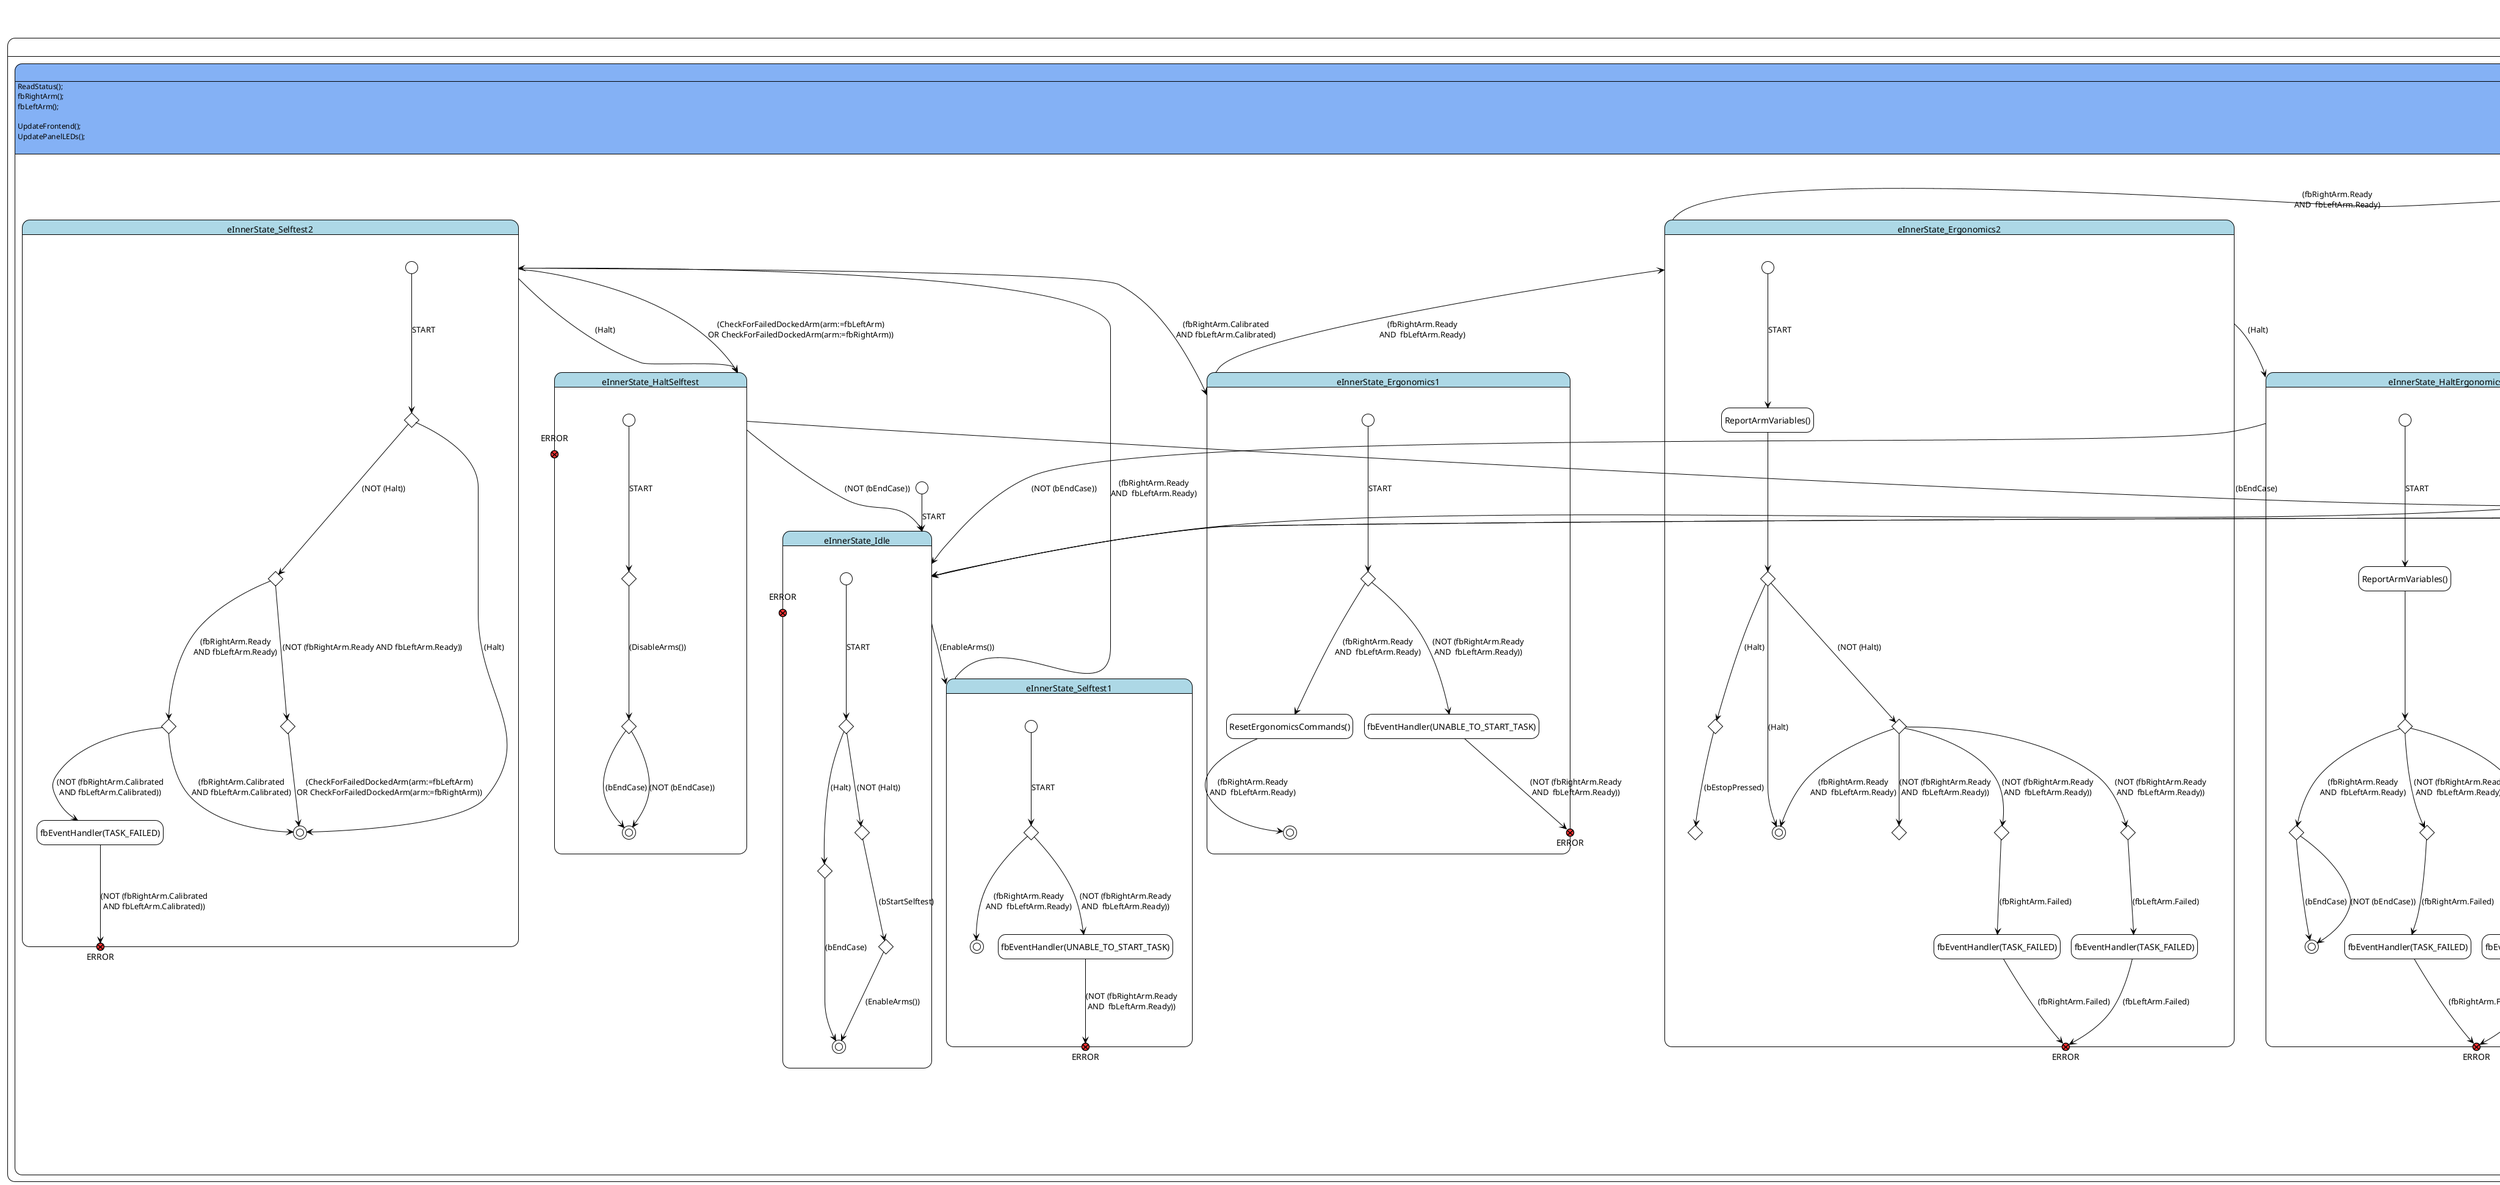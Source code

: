 @startuml State Diagram

!theme plain
'skin rose
'left to right direction
hide empty description
'!theme reddress-lightgreen
title FB_ModeHandler State Diagram



state FB_ModeHandler{

state eInnerState #84b1f5 {
	[*] --> eInnerState_Idle : START
	state eInnerState_Idle #lightblue {
state "ERROR" as eInnerState_Idle_ERROR <<exitPoint>> #ff3333
	state eInnerState_Idle_Node_0 <<choice>>
	[*] ---> eInnerState_Idle_Node_0 : START
		state eInnerState_Idle_Node_1 <<choice>>
	eInnerState_Idle_Node_1 ---> [*] : (bEndCase)
		state eInnerState_Idle_Node_2 <<choice>>
			state eInnerState_Idle_Node_3 <<choice>>
	eInnerState_Idle_Node_3 ---> [*] : (EnableArms())
	}
	state eInnerState_Selftest1 #lightblue {
state "ERROR" as eInnerState_Selftest1_ERROR <<exitPoint>> #ff3333
	state eInnerState_Selftest1_Node_0 <<choice>>
	[*] ---> eInnerState_Selftest1_Node_0 : START
	eInnerState_Selftest1_Node_0 ---> [*] : (fbRightArm.Ready\nAND  fbLeftArm.Ready)
	state "fbEventHandler(UNABLE_TO_START_TASK)" as eInnerState_Selftest1_Node_1 
	}
	state eInnerState_Selftest2 #lightblue {
state "ERROR" as eInnerState_Selftest2_ERROR <<exitPoint>> #ff3333
	state eInnerState_Selftest2_Node_0 <<choice>>
	[*] ---> eInnerState_Selftest2_Node_0 : START
	eInnerState_Selftest2_Node_0 ---> [*] : (Halt)
		state eInnerState_Selftest2_Node_1 <<choice>>
			state eInnerState_Selftest2_Node_2 <<choice>>
	eInnerState_Selftest2_Node_2 ---> [*] : (fbRightArm.Calibrated\nAND fbLeftArm.Calibrated)
			state "fbEventHandler(TASK_FAILED)" as eInnerState_Selftest2_Node_3 
		state eInnerState_Selftest2_Node_4 <<choice>>
	eInnerState_Selftest2_Node_4 ---> [*] : (CheckForFailedDockedArm(arm:=fbLeftArm)\nOR CheckForFailedDockedArm(arm:=fbRightArm))
	}
	state eInnerState_HaltSelftest #lightblue {
state "ERROR" as eInnerState_HaltSelftest_ERROR <<exitPoint>> #ff3333
	state eInnerState_HaltSelftest_Node_0 <<choice>>
	[*] ---> eInnerState_HaltSelftest_Node_0 : START
		state eInnerState_HaltSelftest_Node_1 <<choice>>
	eInnerState_HaltSelftest_Node_1 ---> [*] : (bEndCase)
	eInnerState_HaltSelftest_Node_1 ---> [*] : (NOT (bEndCase))
	}
	state eInnerState_Ergonomics1 #lightblue {
state "ERROR" as eInnerState_Ergonomics1_ERROR <<exitPoint>> #ff3333
	state eInnerState_Ergonomics1_Node_0 <<choice>>
	[*] ---> eInnerState_Ergonomics1_Node_0 : START
	state "ResetErgonomicsCommands()" as eInnerState_Ergonomics1_Node_1 
	eInnerState_Ergonomics1_Node_1 ---> [*] : (fbRightArm.Ready\nAND  fbLeftArm.Ready)
	state "fbEventHandler(UNABLE_TO_START_TASK)" as eInnerState_Ergonomics1_Node_2 
	}
	state eInnerState_Ergonomics2 #lightblue {
state "ERROR" as eInnerState_Ergonomics2_ERROR <<exitPoint>> #ff3333
	state "ReportArmVariables()" as eInnerState_Ergonomics2_Node_0 
	[*] ---> eInnerState_Ergonomics2_Node_0 : START
		state eInnerState_Ergonomics2_Node_1 <<choice>>
			state eInnerState_Ergonomics2_Node_2 <<choice>>
				state eInnerState_Ergonomics2_Node_3 <<choice>>
	eInnerState_Ergonomics2_Node_1 ---> [*] : (Halt)
			state eInnerState_Ergonomics2_Node_4 <<choice>>
	eInnerState_Ergonomics2_Node_4 ---> [*] : (fbRightArm.Ready\nAND  fbLeftArm.Ready)
				state eInnerState_Ergonomics2_Node_5 <<choice>>
				state eInnerState_Ergonomics2_Node_6 <<choice>>
				state "fbEventHandler(TASK_FAILED)" as eInnerState_Ergonomics2_Node_7 
				state eInnerState_Ergonomics2_Node_8 <<choice>>
				state "fbEventHandler(TASK_FAILED)" as eInnerState_Ergonomics2_Node_9 
	}
	state eInnerState_HaltErgonomics #lightblue {
state "ERROR" as eInnerState_HaltErgonomics_ERROR <<exitPoint>> #ff3333
	state "ReportArmVariables()" as eInnerState_HaltErgonomics_Node_0 
	[*] ---> eInnerState_HaltErgonomics_Node_0 : START
		state eInnerState_HaltErgonomics_Node_1 <<choice>>
			state eInnerState_HaltErgonomics_Node_2 <<choice>>
	eInnerState_HaltErgonomics_Node_2 ---> [*] : (bEndCase)
	eInnerState_HaltErgonomics_Node_2 ---> [*] : (NOT (bEndCase))
			state eInnerState_HaltErgonomics_Node_3 <<choice>>
			state "fbEventHandler(TASK_FAILED)" as eInnerState_HaltErgonomics_Node_4 
			state eInnerState_HaltErgonomics_Node_5 <<choice>>
			state "fbEventHandler(TASK_FAILED)" as eInnerState_HaltErgonomics_Node_6 
	}
	state eInnerState_Teleoperation1 #lightblue {
state "ERROR" as eInnerState_Teleoperation1_ERROR <<exitPoint>> #ff3333
	state "ReportArmVariables()" as eInnerState_Teleoperation1_Node_0 
	[*] ---> eInnerState_Teleoperation1_Node_0 : START
		state eInnerState_Teleoperation1_Node_1 <<choice>>
	eInnerState_Teleoperation1_Node_1 ---> [*] : (Halt)
		state eInnerState_Teleoperation1_Node_2 <<choice>>
			state eInnerState_Teleoperation1_Node_3 <<choice>>
				state eInnerState_Teleoperation1_Node_4 <<choice>>
	eInnerState_Teleoperation1_Node_4 ---> [*] : (fbRightArm.Docked\nAND fbLeftArm.Docked)
			state "fbEventHandler(UNABLE_TO_START_TASK)" as eInnerState_Teleoperation1_Node_5 
		state "fbEventHandler(UNABLE_TO_START_TASK)" as eInnerState_Teleoperation1_Node_6 
	}
	state eInnerState_Teleoperation2 #lightblue {
state "ERROR" as eInnerState_Teleoperation2_ERROR <<exitPoint>> #ff3333
	state "ReportArmVariables()" as eInnerState_Teleoperation2_Node_0 
	[*] ---> eInnerState_Teleoperation2_Node_0 : START
		state eInnerState_Teleoperation2_Node_1 <<choice>>
	eInnerState_Teleoperation2_Node_1 ---> [*] : (Halt)
		state eInnerState_Teleoperation2_Node_2 <<choice>>
	eInnerState_Teleoperation2_Node_2 ---> [*] : (NOT fbRightArm.Docked\nOR NOT fbLeftArm.Docked)
	}
	state eInnerState_Teleoperation3 #lightblue {
state "ERROR" as eInnerState_Teleoperation3_ERROR <<exitPoint>> #ff3333
	state "ReportArmVariables()" as eInnerState_Teleoperation3_Node_0 
	[*] ---> eInnerState_Teleoperation3_Node_0 : START
		state eInnerState_Teleoperation3_Node_1 <<choice>>
	eInnerState_Teleoperation3_Node_1 ---> [*] : (Halt)
		state eInnerState_Teleoperation3_Node_2 <<choice>>
		state "ResetTeleopCommands()" as eInnerState_Teleoperation3_Node_3 
	eInnerState_Teleoperation3_Node_3 ---> [*] : (fbRightArm.Docked\nAND fbLeftArm.Docked)
	}
	state eInnerState_TeleopSetup #lightblue {
state "ERROR" as eInnerState_TeleopSetup_ERROR <<exitPoint>> #ff3333
	state "ReportArmVariables()" as eInnerState_TeleopSetup_Node_0 
	[*] ---> eInnerState_TeleopSetup_Node_0 : START
		state eInnerState_TeleopSetup_Node_1 <<choice>>
	eInnerState_TeleopSetup_Node_1 ---> [*] : (Halt)
			state eInnerState_TeleopSetup_Node_2 <<choice>>
	eInnerState_TeleopSetup_Node_2 ---> [*] : (fbRightArm.Ready\nAND  fbLeftArm.Ready)
				state eInnerState_TeleopSetup_Node_3 <<choice>>
				state "fbEventHandler(TASK_FAILED)" as eInnerState_TeleopSetup_Node_4 
				state eInnerState_TeleopSetup_Node_5 <<choice>>
				state "fbEventHandler(TASK_FAILED)" as eInnerState_TeleopSetup_Node_6 
				state eInnerState_TeleopSetup_Node_7 <<choice>>
					state eInnerState_TeleopSetup_Node_8 <<choice>>
	eInnerState_TeleopSetup_Node_8 ---> [*] : (NOT (fbRightArm.Docked\nAND fbLeftArm.Docked))
	}
	state eInnerState_TeleopActive #lightblue {
state "ERROR" as eInnerState_TeleopActive_ERROR <<exitPoint>> #ff3333
	state "ReportArmVariables()" as eInnerState_TeleopActive_Node_0 
	[*] ---> eInnerState_TeleopActive_Node_0 : START
		state eInnerState_TeleopActive_Node_1 <<choice>>
			state eInnerState_TeleopActive_Node_2 <<choice>>
	eInnerState_TeleopActive_Node_2 ---> [*] : (fbRightArm.Docked\nAND fbLeftArm.Docked)
			state eInnerState_TeleopActive_Node_3 <<choice>>
			state "fbEventHandler(TASK_FAILED)" as eInnerState_TeleopActive_Node_4 
			state eInnerState_TeleopActive_Node_5 <<choice>>
			state "fbEventHandler(TASK_FAILED)" as eInnerState_TeleopActive_Node_6 
			state eInnerState_TeleopActive_Node_7 <<choice>>
				state eInnerState_TeleopActive_Node_8 <<choice>>
	eInnerState_TeleopActive_Node_8 ---> [*] : (fbRightArm.Docked\nAND fbLeftArm.Docked)
					state eInnerState_TeleopActive_Node_9 <<choice>>
	eInnerState_TeleopActive_Node_9 ---> [*] : (fbRightArm.ErrorNeedToDock\nOR fbLeftArm.ErrorNeedToDock)
	}
	state eInnerState_HaltTeleoperation #lightblue {
state "ERROR" as eInnerState_HaltTeleoperation_ERROR <<exitPoint>> #ff3333
	state "ReportArmVariables()" as eInnerState_HaltTeleoperation_Node_0 
	[*] ---> eInnerState_HaltTeleoperation_Node_0 : START
		state eInnerState_HaltTeleoperation_Node_1 <<choice>>
			state eInnerState_HaltTeleoperation_Node_2 <<choice>>
				state eInnerState_HaltTeleoperation_Node_3 <<choice>>
	eInnerState_HaltTeleoperation_Node_3 ---> [*] : (bEndCase)
	eInnerState_HaltTeleoperation_Node_3 ---> [*] : (NOT (bEndCase))
				state eInnerState_HaltTeleoperation_Node_4 <<choice>>
				state "fbEventHandler(TASK_FAILED)" as eInnerState_HaltTeleoperation_Node_5 
				state eInnerState_HaltTeleoperation_Node_6 <<choice>>
				state "fbEventHandler(TASK_FAILED)" as eInnerState_HaltTeleoperation_Node_7 
				state eInnerState_HaltTeleoperation_Node_8 <<choice>>
	}
	state eInnerState_EndCase #lightblue {
state "ERROR" as eInnerState_EndCase_ERROR <<exitPoint>> #ff3333
	state "ReportArmVariables()" as eInnerState_EndCase_Node_0 
	[*] ---> eInnerState_EndCase_Node_0 : START
	state "Reset()" as eInnerState_EndCase_Node_1 
	eInnerState_EndCase_Node_1 ---> [*] : None
	}
	}
	eInnerState_Idle_Node_0 ---> eInnerState_Idle_Node_1 : (Halt)
	eInnerState_Idle ---> eInnerState_EndCase : (bEndCase)
	eInnerState_Idle_Node_0 ---> eInnerState_Idle_Node_2 : (NOT (Halt))
	eInnerState_Idle_Node_2 ---> eInnerState_Idle_Node_3 : (bStartSelftest)
	eInnerState_Idle ---> eInnerState_Selftest1 : (EnableArms())
	eInnerState_Selftest1 ---> eInnerState_Selftest2 : (fbRightArm.Ready\nAND  fbLeftArm.Ready)
	eInnerState_Selftest1_Node_0 ---> eInnerState_Selftest1_Node_1 : (NOT (fbRightArm.Ready\nAND  fbLeftArm.Ready))
	eInnerState_Selftest1_Node_1 ---> eInnerState_Selftest1_ERROR : (NOT (fbRightArm.Ready\nAND  fbLeftArm.Ready))
	eInnerState_Selftest2 ---> eInnerState_HaltSelftest : (Halt)
	eInnerState_Selftest2_Node_0 ---> eInnerState_Selftest2_Node_1 : (NOT (Halt))
	eInnerState_Selftest2_Node_1 ---> eInnerState_Selftest2_Node_2 : (fbRightArm.Ready\nAND fbLeftArm.Ready)
	eInnerState_Selftest2 ---> eInnerState_Ergonomics1 : (fbRightArm.Calibrated\nAND fbLeftArm.Calibrated)
	eInnerState_Selftest2_Node_2 ---> eInnerState_Selftest2_Node_3 : (NOT (fbRightArm.Calibrated\nAND fbLeftArm.Calibrated))
	eInnerState_Selftest2_Node_3 ---> eInnerState_Selftest2_ERROR : (NOT (fbRightArm.Calibrated\nAND fbLeftArm.Calibrated))
	eInnerState_Selftest2_Node_1 ---> eInnerState_Selftest2_Node_4 : (NOT (fbRightArm.Ready AND fbLeftArm.Ready))
	eInnerState_Selftest2 ---> eInnerState_HaltSelftest : (CheckForFailedDockedArm(arm:=fbLeftArm)\nOR CheckForFailedDockedArm(arm:=fbRightArm))
	eInnerState_HaltSelftest_Node_0 ---> eInnerState_HaltSelftest_Node_1 : (DisableArms())
	eInnerState_HaltSelftest ---> eInnerState_EndCase : (bEndCase)
	eInnerState_HaltSelftest ---> eInnerState_Idle : (NOT (bEndCase))
	eInnerState_Ergonomics1_Node_0 ---> eInnerState_Ergonomics1_Node_1 : (fbRightArm.Ready\nAND  fbLeftArm.Ready)
	eInnerState_Ergonomics1 ---> eInnerState_Ergonomics2 : (fbRightArm.Ready\nAND  fbLeftArm.Ready)
	eInnerState_Ergonomics1_Node_0 ---> eInnerState_Ergonomics1_Node_2 : (NOT (fbRightArm.Ready\nAND  fbLeftArm.Ready))
	eInnerState_Ergonomics1_Node_2 ---> eInnerState_Ergonomics1_ERROR : (NOT (fbRightArm.Ready\nAND  fbLeftArm.Ready))
	eInnerState_Ergonomics2_Node_0 ---> eInnerState_Ergonomics2_Node_1
	eInnerState_Ergonomics2_Node_1 ---> eInnerState_Ergonomics2_Node_2 : (Halt)
	eInnerState_Ergonomics2_Node_2 ---> eInnerState_Ergonomics2_Node_3 : (bEstopPressed)
	eInnerState_Ergonomics2 ---> eInnerState_HaltErgonomics : (Halt)
	eInnerState_Ergonomics2_Node_1 ---> eInnerState_Ergonomics2_Node_4 : (NOT (Halt))
	eInnerState_Ergonomics2 ---> eInnerState_Teleoperation1 : (fbRightArm.Ready\nAND  fbLeftArm.Ready)
	eInnerState_Ergonomics2_Node_4 ---> eInnerState_Ergonomics2_Node_5 : (NOT (fbRightArm.Ready\nAND  fbLeftArm.Ready))
	eInnerState_Ergonomics2_Node_4 ---> eInnerState_Ergonomics2_Node_6 : (NOT (fbRightArm.Ready\nAND  fbLeftArm.Ready))
	eInnerState_Ergonomics2_Node_6 ---> eInnerState_Ergonomics2_Node_7 : (fbRightArm.Failed)
	eInnerState_Ergonomics2_Node_7 ---> eInnerState_Ergonomics2_ERROR : (fbRightArm.Failed)
	eInnerState_Ergonomics2_Node_4 ---> eInnerState_Ergonomics2_Node_8 : (NOT (fbRightArm.Ready\nAND  fbLeftArm.Ready))
	eInnerState_Ergonomics2_Node_8 ---> eInnerState_Ergonomics2_Node_9 : (fbLeftArm.Failed)
	eInnerState_Ergonomics2_Node_9 ---> eInnerState_Ergonomics2_ERROR : (fbLeftArm.Failed)
	eInnerState_HaltErgonomics_Node_0 ---> eInnerState_HaltErgonomics_Node_1
	eInnerState_HaltErgonomics_Node_1 ---> eInnerState_HaltErgonomics_Node_2 : (fbRightArm.Ready\nAND  fbLeftArm.Ready)
	eInnerState_HaltErgonomics ---> eInnerState_EndCase : (bEndCase)
	eInnerState_HaltErgonomics ---> eInnerState_Idle : (NOT (bEndCase))
	eInnerState_HaltErgonomics_Node_1 ---> eInnerState_HaltErgonomics_Node_3 : (NOT (fbRightArm.Ready\nAND  fbLeftArm.Ready))
	eInnerState_HaltErgonomics_Node_3 ---> eInnerState_HaltErgonomics_Node_4 : (fbRightArm.Failed)
	eInnerState_HaltErgonomics_Node_4 ---> eInnerState_HaltErgonomics_ERROR : (fbRightArm.Failed)
	eInnerState_HaltErgonomics_Node_1 ---> eInnerState_HaltErgonomics_Node_5 : (NOT (fbRightArm.Ready\nAND  fbLeftArm.Ready))
	eInnerState_HaltErgonomics_Node_5 ---> eInnerState_HaltErgonomics_Node_6 : (fbLeftArm.Failed)
	eInnerState_HaltErgonomics_Node_6 ---> eInnerState_HaltErgonomics_ERROR : (fbLeftArm.Failed)
	eInnerState_Teleoperation1_Node_0 ---> eInnerState_Teleoperation1_Node_1
	eInnerState_Teleoperation1 ---> eInnerState_HaltTeleoperation : (Halt)
	eInnerState_Teleoperation1_Node_1 ---> eInnerState_Teleoperation1_Node_2 : (NOT (Halt))
	eInnerState_Teleoperation1_Node_2 ---> eInnerState_Teleoperation1_Node_3 : (fbRightArm.Ready\nAND  fbLeftArm.Ready)
	eInnerState_Teleoperation1_Node_3 ---> eInnerState_Teleoperation1_Node_4 : (fbRightArm.Calibrated\nAND fbLeftArm.Calibrated)
	eInnerState_Teleoperation1 ---> eInnerState_Teleoperation2 : (fbRightArm.Docked\nAND fbLeftArm.Docked)
	eInnerState_Teleoperation1_Node_3 ---> eInnerState_Teleoperation1_Node_5 : (NOT (fbRightArm.Calibrated\nAND fbLeftArm.Calibrated))
	eInnerState_Teleoperation1_Node_5 ---> eInnerState_Teleoperation1_ERROR : (NOT (fbRightArm.Calibrated\nAND fbLeftArm.Calibrated))
	eInnerState_Teleoperation1_Node_2 ---> eInnerState_Teleoperation1_Node_6 : (NOT (fbRightArm.Ready\nAND  fbLeftArm.Ready))
	eInnerState_Teleoperation1_Node_6 ---> eInnerState_Teleoperation1_ERROR : (NOT (fbRightArm.Ready\nAND  fbLeftArm.Ready))
	eInnerState_Teleoperation2_Node_0 ---> eInnerState_Teleoperation2_Node_1
	eInnerState_Teleoperation2 ---> eInnerState_HaltTeleoperation : (Halt)
	eInnerState_Teleoperation2_Node_1 ---> eInnerState_Teleoperation2_Node_2 : (NOT (Halt))
	eInnerState_Teleoperation2 ---> eInnerState_Teleoperation3 : (NOT fbRightArm.Docked\nOR NOT fbLeftArm.Docked)
	eInnerState_Teleoperation3_Node_0 ---> eInnerState_Teleoperation3_Node_1
	eInnerState_Teleoperation3 ---> eInnerState_HaltTeleoperation : (Halt)
	eInnerState_Teleoperation3_Node_1 ---> eInnerState_Teleoperation3_Node_2 : (NOT (Halt))
	eInnerState_Teleoperation3_Node_2 ---> eInnerState_Teleoperation3_Node_3 : (fbRightArm.Docked\nAND fbLeftArm.Docked)
	eInnerState_Teleoperation3 ---> eInnerState_TeleopSetup : (fbRightArm.Docked\nAND fbLeftArm.Docked)
	eInnerState_TeleopSetup_Node_0 ---> eInnerState_TeleopSetup_Node_1
	eInnerState_TeleopSetup ---> eInnerState_HaltTeleoperation : (Halt)
	eInnerState_TeleopSetup_Node_1 ---> eInnerState_TeleopSetup_Node_2 : (NOT (Halt))
	eInnerState_TeleopSetup ---> eInnerState_EndCase : (fbRightArm.Ready\nAND  fbLeftArm.Ready)
	eInnerState_TeleopSetup_Node_2 ---> eInnerState_TeleopSetup_Node_3 : (NOT (fbRightArm.Ready\nAND  fbLeftArm.Ready))
	eInnerState_TeleopSetup_Node_3 ---> eInnerState_TeleopSetup_Node_4 : (fbRightArm.Failed)
	eInnerState_TeleopSetup_Node_2 ---> eInnerState_TeleopSetup_Node_5 : (NOT (fbRightArm.Ready\nAND  fbLeftArm.Ready))
	eInnerState_TeleopSetup_Node_5 ---> eInnerState_TeleopSetup_Node_6 : (fbLeftArm.Failed)
	eInnerState_TeleopSetup_Node_2 ---> eInnerState_TeleopSetup_Node_7 : (NOT (fbRightArm.Ready\nAND  fbLeftArm.Ready))
	eInnerState_TeleopSetup_Node_7 ---> eInnerState_TeleopSetup_ERROR : (NOT (fbRightArm.Ready\nAND  fbLeftArm.Ready))
	eInnerState_TeleopSetup_Node_7 ---> eInnerState_TeleopSetup_Node_8 : (NOT (bArmsFailed))
	eInnerState_TeleopSetup ---> eInnerState_TeleopActive : (NOT (fbRightArm.Docked\nAND fbLeftArm.Docked))
	eInnerState_TeleopActive_Node_0 ---> eInnerState_TeleopActive_Node_1
	eInnerState_TeleopActive_Node_1 ---> eInnerState_TeleopActive_Node_2 : (Halt)
	eInnerState_TeleopActive ---> eInnerState_HaltTeleoperation : (fbRightArm.Docked\nAND fbLeftArm.Docked)
	eInnerState_TeleopActive_Node_1 ---> eInnerState_TeleopActive_Node_3 : (NOT (Halt))
	eInnerState_TeleopActive_Node_3 ---> eInnerState_TeleopActive_Node_4 : (fbRightArm.Failed)
	eInnerState_TeleopActive_Node_1 ---> eInnerState_TeleopActive_Node_5 : (NOT (Halt))
	eInnerState_TeleopActive_Node_5 ---> eInnerState_TeleopActive_Node_6 : (fbLeftArm.Failed)
	eInnerState_TeleopActive_Node_1 ---> eInnerState_TeleopActive_Node_7 : (NOT (Halt))
	eInnerState_TeleopActive_Node_7 ---> eInnerState_TeleopActive_ERROR : (NOT (Halt))
	eInnerState_TeleopActive_Node_7 ---> eInnerState_TeleopActive_Node_8 : (NOT (bArmsFailed))
	eInnerState_TeleopActive ---> eInnerState_TeleopSetup : (fbRightArm.Docked\nAND fbLeftArm.Docked)
	eInnerState_TeleopActive_Node_8 ---> eInnerState_TeleopActive_Node_9 : (NOT (fbRightArm.Docked\nAND fbLeftArm.Docked))
	eInnerState_TeleopActive ---> eInnerState_HaltTeleoperation : (fbRightArm.ErrorNeedToDock\nOR fbLeftArm.ErrorNeedToDock)
	eInnerState_HaltTeleoperation_Node_0 ---> eInnerState_HaltTeleoperation_Node_1
	eInnerState_HaltTeleoperation_Node_1 ---> eInnerState_HaltTeleoperation_Node_2 : (fbRightArm.Docked\nAND fbLeftArm.Docked)
	eInnerState_HaltTeleoperation_Node_2 ---> eInnerState_HaltTeleoperation_Node_3 : (fbRightArm.Ready\nAND  fbLeftArm.Ready)
	eInnerState_HaltTeleoperation ---> eInnerState_EndCase : (bEndCase)
	eInnerState_HaltTeleoperation ---> eInnerState_Idle : (NOT (bEndCase))
	eInnerState_HaltTeleoperation_Node_2 ---> eInnerState_HaltTeleoperation_Node_4 : (NOT (fbRightArm.Ready\nAND  fbLeftArm.Ready))
	eInnerState_HaltTeleoperation_Node_4 ---> eInnerState_HaltTeleoperation_Node_5 : (fbRightArm.Failed)
	eInnerState_HaltTeleoperation_Node_2 ---> eInnerState_HaltTeleoperation_Node_6 : (NOT (fbRightArm.Ready\nAND  fbLeftArm.Ready))
	eInnerState_HaltTeleoperation_Node_6 ---> eInnerState_HaltTeleoperation_Node_7 : (fbLeftArm.Failed)
	eInnerState_HaltTeleoperation_Node_2 ---> eInnerState_HaltTeleoperation_Node_8 : (NOT (fbRightArm.Ready\nAND  fbLeftArm.Ready))
	eInnerState_HaltTeleoperation_Node_8 ---> eInnerState_HaltTeleoperation_ERROR : (NOT (fbRightArm.Ready\nAND  fbLeftArm.Ready))
	eInnerState_EndCase_Node_0 ---> eInnerState_EndCase_Node_1
	eInnerState_EndCase ---> eInnerState_Idle : None
eInnerState : ReadStatus();\nfbRightArm();\nfbLeftArm();\n
eInnerState : UpdateFrontend();\nUpdatePanelLEDs();\n


}

@enduml
